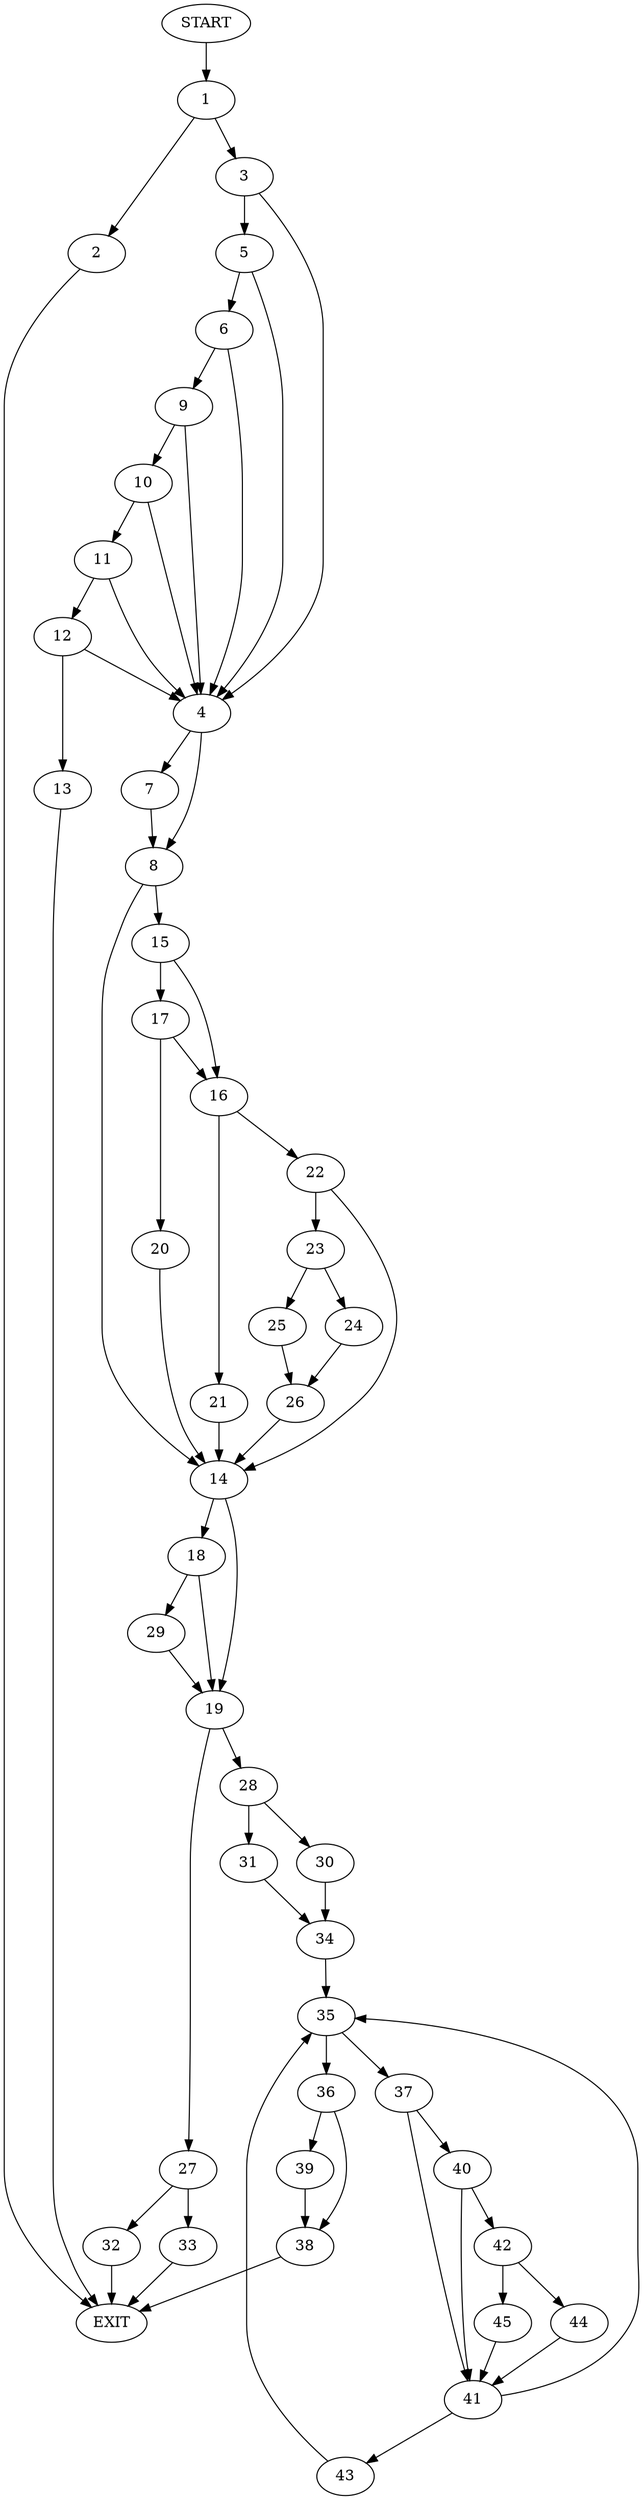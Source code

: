 digraph {
0 [label="START"]
46 [label="EXIT"]
0 -> 1
1 -> 2
1 -> 3
3 -> 4
3 -> 5
2 -> 46
5 -> 4
5 -> 6
4 -> 7
4 -> 8
6 -> 9
6 -> 4
9 -> 10
9 -> 4
10 -> 4
10 -> 11
11 -> 12
11 -> 4
12 -> 4
12 -> 13
13 -> 46
7 -> 8
8 -> 14
8 -> 15
15 -> 16
15 -> 17
14 -> 18
14 -> 19
17 -> 20
17 -> 16
16 -> 21
16 -> 22
20 -> 14
21 -> 14
22 -> 14
22 -> 23
23 -> 24
23 -> 25
24 -> 26
25 -> 26
26 -> 14
19 -> 27
19 -> 28
18 -> 19
18 -> 29
29 -> 19
28 -> 30
28 -> 31
27 -> 32
27 -> 33
33 -> 46
32 -> 46
30 -> 34
31 -> 34
34 -> 35
35 -> 36
35 -> 37
36 -> 38
36 -> 39
37 -> 40
37 -> 41
40 -> 42
40 -> 41
41 -> 35
41 -> 43
42 -> 44
42 -> 45
45 -> 41
44 -> 41
43 -> 35
38 -> 46
39 -> 38
}
